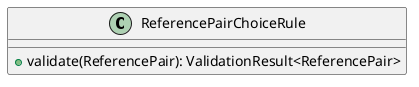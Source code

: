 @startuml

    class ReferencePairChoiceRule [[ReferencePairChoiceRule.html]] {
        +validate(ReferencePair): ValidationResult<ReferencePair>
    }

@enduml

